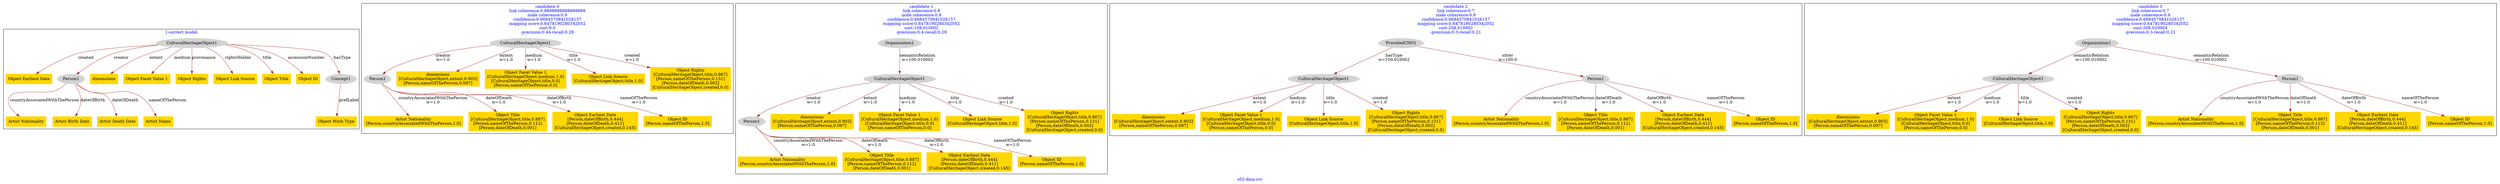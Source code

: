digraph n0 {
fontcolor="blue"
remincross="true"
label="s02-dma.csv"
subgraph cluster_0 {
label="1-correct model"
n2[style="filled",color="white",fillcolor="lightgray",label="CulturalHeritageObject1"];
n3[shape="plaintext",style="filled",fillcolor="gold",label="Object Earliest Date"];
n4[style="filled",color="white",fillcolor="lightgray",label="Person1"];
n5[shape="plaintext",style="filled",fillcolor="gold",label="dimensions"];
n6[shape="plaintext",style="filled",fillcolor="gold",label="Object Facet Value 1"];
n7[shape="plaintext",style="filled",fillcolor="gold",label="Object Rights"];
n8[shape="plaintext",style="filled",fillcolor="gold",label="Object Link Source"];
n9[shape="plaintext",style="filled",fillcolor="gold",label="Object Title"];
n10[shape="plaintext",style="filled",fillcolor="gold",label="Object ID"];
n11[style="filled",color="white",fillcolor="lightgray",label="Concept1"];
n12[shape="plaintext",style="filled",fillcolor="gold",label="Artist Nationality"];
n13[shape="plaintext",style="filled",fillcolor="gold",label="Artist Birth Date"];
n14[shape="plaintext",style="filled",fillcolor="gold",label="Artist Death Date"];
n15[shape="plaintext",style="filled",fillcolor="gold",label="Artist Name"];
n16[shape="plaintext",style="filled",fillcolor="gold",label="Object Work Type"];
}
subgraph cluster_1 {
label="candidate 0\nlink coherence:0.8888888888888888\nnode coherence:0.9\nconfidence:0.6684570841026157\nmapping score:0.6478190280342052\ncost:9.0\n-precision:0.44-recall:0.29"
n18[style="filled",color="white",fillcolor="lightgray",label="CulturalHeritageObject1"];
n19[style="filled",color="white",fillcolor="lightgray",label="Person1"];
n20[shape="plaintext",style="filled",fillcolor="gold",label="dimensions\n[CulturalHeritageObject,extent,0.903]\n[Person,nameOfThePerson,0.097]"];
n21[shape="plaintext",style="filled",fillcolor="gold",label="Object Facet Value 1\n[CulturalHeritageObject,medium,1.0]\n[CulturalHeritageObject,title,0.0]\n[Person,nameOfThePerson,0.0]"];
n22[shape="plaintext",style="filled",fillcolor="gold",label="Object Link Source\n[CulturalHeritageObject,title,1.0]"];
n23[shape="plaintext",style="filled",fillcolor="gold",label="Artist Nationality\n[Person,countryAssociatedWithThePerson,1.0]"];
n24[shape="plaintext",style="filled",fillcolor="gold",label="Object Title\n[CulturalHeritageObject,title,0.887]\n[Person,nameOfThePerson,0.112]\n[Person,dateOfDeath,0.001]"];
n25[shape="plaintext",style="filled",fillcolor="gold",label="Object Earliest Date\n[Person,dateOfBirth,0.444]\n[Person,dateOfDeath,0.411]\n[CulturalHeritageObject,created,0.145]"];
n26[shape="plaintext",style="filled",fillcolor="gold",label="Object ID\n[Person,nameOfThePerson,1.0]"];
n27[shape="plaintext",style="filled",fillcolor="gold",label="Object Rights\n[CulturalHeritageObject,title,0.867]\n[Person,nameOfThePerson,0.131]\n[Person,dateOfDeath,0.002]\n[CulturalHeritageObject,created,0.0]"];
}
subgraph cluster_2 {
label="candidate 1\nlink coherence:0.8\nnode coherence:0.9\nconfidence:0.6684570841026157\nmapping score:0.6478190280342052\ncost:109.010002\n-precision:0.4-recall:0.29"
n29[style="filled",color="white",fillcolor="lightgray",label="CulturalHeritageObject1"];
n30[style="filled",color="white",fillcolor="lightgray",label="Person1"];
n31[style="filled",color="white",fillcolor="lightgray",label="Organization1"];
n32[shape="plaintext",style="filled",fillcolor="gold",label="dimensions\n[CulturalHeritageObject,extent,0.903]\n[Person,nameOfThePerson,0.097]"];
n33[shape="plaintext",style="filled",fillcolor="gold",label="Object Facet Value 1\n[CulturalHeritageObject,medium,1.0]\n[CulturalHeritageObject,title,0.0]\n[Person,nameOfThePerson,0.0]"];
n34[shape="plaintext",style="filled",fillcolor="gold",label="Object Link Source\n[CulturalHeritageObject,title,1.0]"];
n35[shape="plaintext",style="filled",fillcolor="gold",label="Artist Nationality\n[Person,countryAssociatedWithThePerson,1.0]"];
n36[shape="plaintext",style="filled",fillcolor="gold",label="Object Title\n[CulturalHeritageObject,title,0.887]\n[Person,nameOfThePerson,0.112]\n[Person,dateOfDeath,0.001]"];
n37[shape="plaintext",style="filled",fillcolor="gold",label="Object Earliest Date\n[Person,dateOfBirth,0.444]\n[Person,dateOfDeath,0.411]\n[CulturalHeritageObject,created,0.145]"];
n38[shape="plaintext",style="filled",fillcolor="gold",label="Object ID\n[Person,nameOfThePerson,1.0]"];
n39[shape="plaintext",style="filled",fillcolor="gold",label="Object Rights\n[CulturalHeritageObject,title,0.867]\n[Person,nameOfThePerson,0.131]\n[Person,dateOfDeath,0.002]\n[CulturalHeritageObject,created,0.0]"];
}
subgraph cluster_3 {
label="candidate 2\nlink coherence:0.7\nnode coherence:0.9\nconfidence:0.6684570841026157\nmapping score:0.6478190280342052\ncost:208.010002\n-precision:0.3-recall:0.21"
n41[style="filled",color="white",fillcolor="lightgray",label="ProvidedCHO1"];
n42[style="filled",color="white",fillcolor="lightgray",label="CulturalHeritageObject1"];
n43[style="filled",color="white",fillcolor="lightgray",label="Person1"];
n44[shape="plaintext",style="filled",fillcolor="gold",label="dimensions\n[CulturalHeritageObject,extent,0.903]\n[Person,nameOfThePerson,0.097]"];
n45[shape="plaintext",style="filled",fillcolor="gold",label="Object Facet Value 1\n[CulturalHeritageObject,medium,1.0]\n[CulturalHeritageObject,title,0.0]\n[Person,nameOfThePerson,0.0]"];
n46[shape="plaintext",style="filled",fillcolor="gold",label="Object Link Source\n[CulturalHeritageObject,title,1.0]"];
n47[shape="plaintext",style="filled",fillcolor="gold",label="Artist Nationality\n[Person,countryAssociatedWithThePerson,1.0]"];
n48[shape="plaintext",style="filled",fillcolor="gold",label="Object Title\n[CulturalHeritageObject,title,0.887]\n[Person,nameOfThePerson,0.112]\n[Person,dateOfDeath,0.001]"];
n49[shape="plaintext",style="filled",fillcolor="gold",label="Object Earliest Date\n[Person,dateOfBirth,0.444]\n[Person,dateOfDeath,0.411]\n[CulturalHeritageObject,created,0.145]"];
n50[shape="plaintext",style="filled",fillcolor="gold",label="Object ID\n[Person,nameOfThePerson,1.0]"];
n51[shape="plaintext",style="filled",fillcolor="gold",label="Object Rights\n[CulturalHeritageObject,title,0.867]\n[Person,nameOfThePerson,0.131]\n[Person,dateOfDeath,0.002]\n[CulturalHeritageObject,created,0.0]"];
}
subgraph cluster_4 {
label="candidate 3\nlink coherence:0.7\nnode coherence:0.9\nconfidence:0.6684570841026157\nmapping score:0.6478190280342052\ncost:208.020004\n-precision:0.3-recall:0.21"
n53[style="filled",color="white",fillcolor="lightgray",label="Organization1"];
n54[style="filled",color="white",fillcolor="lightgray",label="CulturalHeritageObject1"];
n55[style="filled",color="white",fillcolor="lightgray",label="Person1"];
n56[shape="plaintext",style="filled",fillcolor="gold",label="dimensions\n[CulturalHeritageObject,extent,0.903]\n[Person,nameOfThePerson,0.097]"];
n57[shape="plaintext",style="filled",fillcolor="gold",label="Object Facet Value 1\n[CulturalHeritageObject,medium,1.0]\n[CulturalHeritageObject,title,0.0]\n[Person,nameOfThePerson,0.0]"];
n58[shape="plaintext",style="filled",fillcolor="gold",label="Object Link Source\n[CulturalHeritageObject,title,1.0]"];
n59[shape="plaintext",style="filled",fillcolor="gold",label="Artist Nationality\n[Person,countryAssociatedWithThePerson,1.0]"];
n60[shape="plaintext",style="filled",fillcolor="gold",label="Object Title\n[CulturalHeritageObject,title,0.887]\n[Person,nameOfThePerson,0.112]\n[Person,dateOfDeath,0.001]"];
n61[shape="plaintext",style="filled",fillcolor="gold",label="Object Earliest Date\n[Person,dateOfBirth,0.444]\n[Person,dateOfDeath,0.411]\n[CulturalHeritageObject,created,0.145]"];
n62[shape="plaintext",style="filled",fillcolor="gold",label="Object ID\n[Person,nameOfThePerson,1.0]"];
n63[shape="plaintext",style="filled",fillcolor="gold",label="Object Rights\n[CulturalHeritageObject,title,0.867]\n[Person,nameOfThePerson,0.131]\n[Person,dateOfDeath,0.002]\n[CulturalHeritageObject,created,0.0]"];
}
n2 -> n3[color="brown",fontcolor="black",label="created"]
n2 -> n4[color="brown",fontcolor="black",label="creator"]
n2 -> n5[color="brown",fontcolor="black",label="extent"]
n2 -> n6[color="brown",fontcolor="black",label="medium"]
n2 -> n7[color="brown",fontcolor="black",label="provenance"]
n2 -> n8[color="brown",fontcolor="black",label="rightsHolder"]
n2 -> n9[color="brown",fontcolor="black",label="title"]
n2 -> n10[color="brown",fontcolor="black",label="accessionNumber"]
n2 -> n11[color="brown",fontcolor="black",label="hasType"]
n4 -> n12[color="brown",fontcolor="black",label="countryAssociatedWithThePerson"]
n4 -> n13[color="brown",fontcolor="black",label="dateOfBirth"]
n4 -> n14[color="brown",fontcolor="black",label="dateOfDeath"]
n4 -> n15[color="brown",fontcolor="black",label="nameOfThePerson"]
n11 -> n16[color="brown",fontcolor="black",label="prefLabel"]
n18 -> n19[color="brown",fontcolor="black",label="creator\nw=1.0"]
n18 -> n20[color="brown",fontcolor="black",label="extent\nw=1.0"]
n18 -> n21[color="brown",fontcolor="black",label="medium\nw=1.0"]
n18 -> n22[color="brown",fontcolor="black",label="title\nw=1.0"]
n19 -> n23[color="brown",fontcolor="black",label="countryAssociatedWithThePerson\nw=1.0"]
n19 -> n24[color="brown",fontcolor="black",label="dateOfDeath\nw=1.0"]
n19 -> n25[color="brown",fontcolor="black",label="dateOfBirth\nw=1.0"]
n19 -> n26[color="brown",fontcolor="black",label="nameOfThePerson\nw=1.0"]
n18 -> n27[color="brown",fontcolor="black",label="created\nw=1.0"]
n29 -> n30[color="brown",fontcolor="black",label="creator\nw=1.0"]
n31 -> n29[color="brown",fontcolor="black",label="semanticRelation\nw=100.010002"]
n29 -> n32[color="brown",fontcolor="black",label="extent\nw=1.0"]
n29 -> n33[color="brown",fontcolor="black",label="medium\nw=1.0"]
n29 -> n34[color="brown",fontcolor="black",label="title\nw=1.0"]
n30 -> n35[color="brown",fontcolor="black",label="countryAssociatedWithThePerson\nw=1.0"]
n30 -> n36[color="brown",fontcolor="black",label="dateOfDeath\nw=1.0"]
n30 -> n37[color="brown",fontcolor="black",label="dateOfBirth\nw=1.0"]
n30 -> n38[color="brown",fontcolor="black",label="nameOfThePerson\nw=1.0"]
n29 -> n39[color="brown",fontcolor="black",label="created\nw=1.0"]
n41 -> n42[color="brown",fontcolor="black",label="hasType\nw=100.010002"]
n41 -> n43[color="brown",fontcolor="black",label="sitter\nw=100.0"]
n42 -> n44[color="brown",fontcolor="black",label="extent\nw=1.0"]
n42 -> n45[color="brown",fontcolor="black",label="medium\nw=1.0"]
n42 -> n46[color="brown",fontcolor="black",label="title\nw=1.0"]
n43 -> n47[color="brown",fontcolor="black",label="countryAssociatedWithThePerson\nw=1.0"]
n43 -> n48[color="brown",fontcolor="black",label="dateOfDeath\nw=1.0"]
n43 -> n49[color="brown",fontcolor="black",label="dateOfBirth\nw=1.0"]
n43 -> n50[color="brown",fontcolor="black",label="nameOfThePerson\nw=1.0"]
n42 -> n51[color="brown",fontcolor="black",label="created\nw=1.0"]
n53 -> n54[color="brown",fontcolor="black",label="semanticRelation\nw=100.010002"]
n53 -> n55[color="brown",fontcolor="black",label="semanticRelation\nw=100.010002"]
n54 -> n56[color="brown",fontcolor="black",label="extent\nw=1.0"]
n54 -> n57[color="brown",fontcolor="black",label="medium\nw=1.0"]
n54 -> n58[color="brown",fontcolor="black",label="title\nw=1.0"]
n55 -> n59[color="brown",fontcolor="black",label="countryAssociatedWithThePerson\nw=1.0"]
n55 -> n60[color="brown",fontcolor="black",label="dateOfDeath\nw=1.0"]
n55 -> n61[color="brown",fontcolor="black",label="dateOfBirth\nw=1.0"]
n55 -> n62[color="brown",fontcolor="black",label="nameOfThePerson\nw=1.0"]
n54 -> n63[color="brown",fontcolor="black",label="created\nw=1.0"]
}
